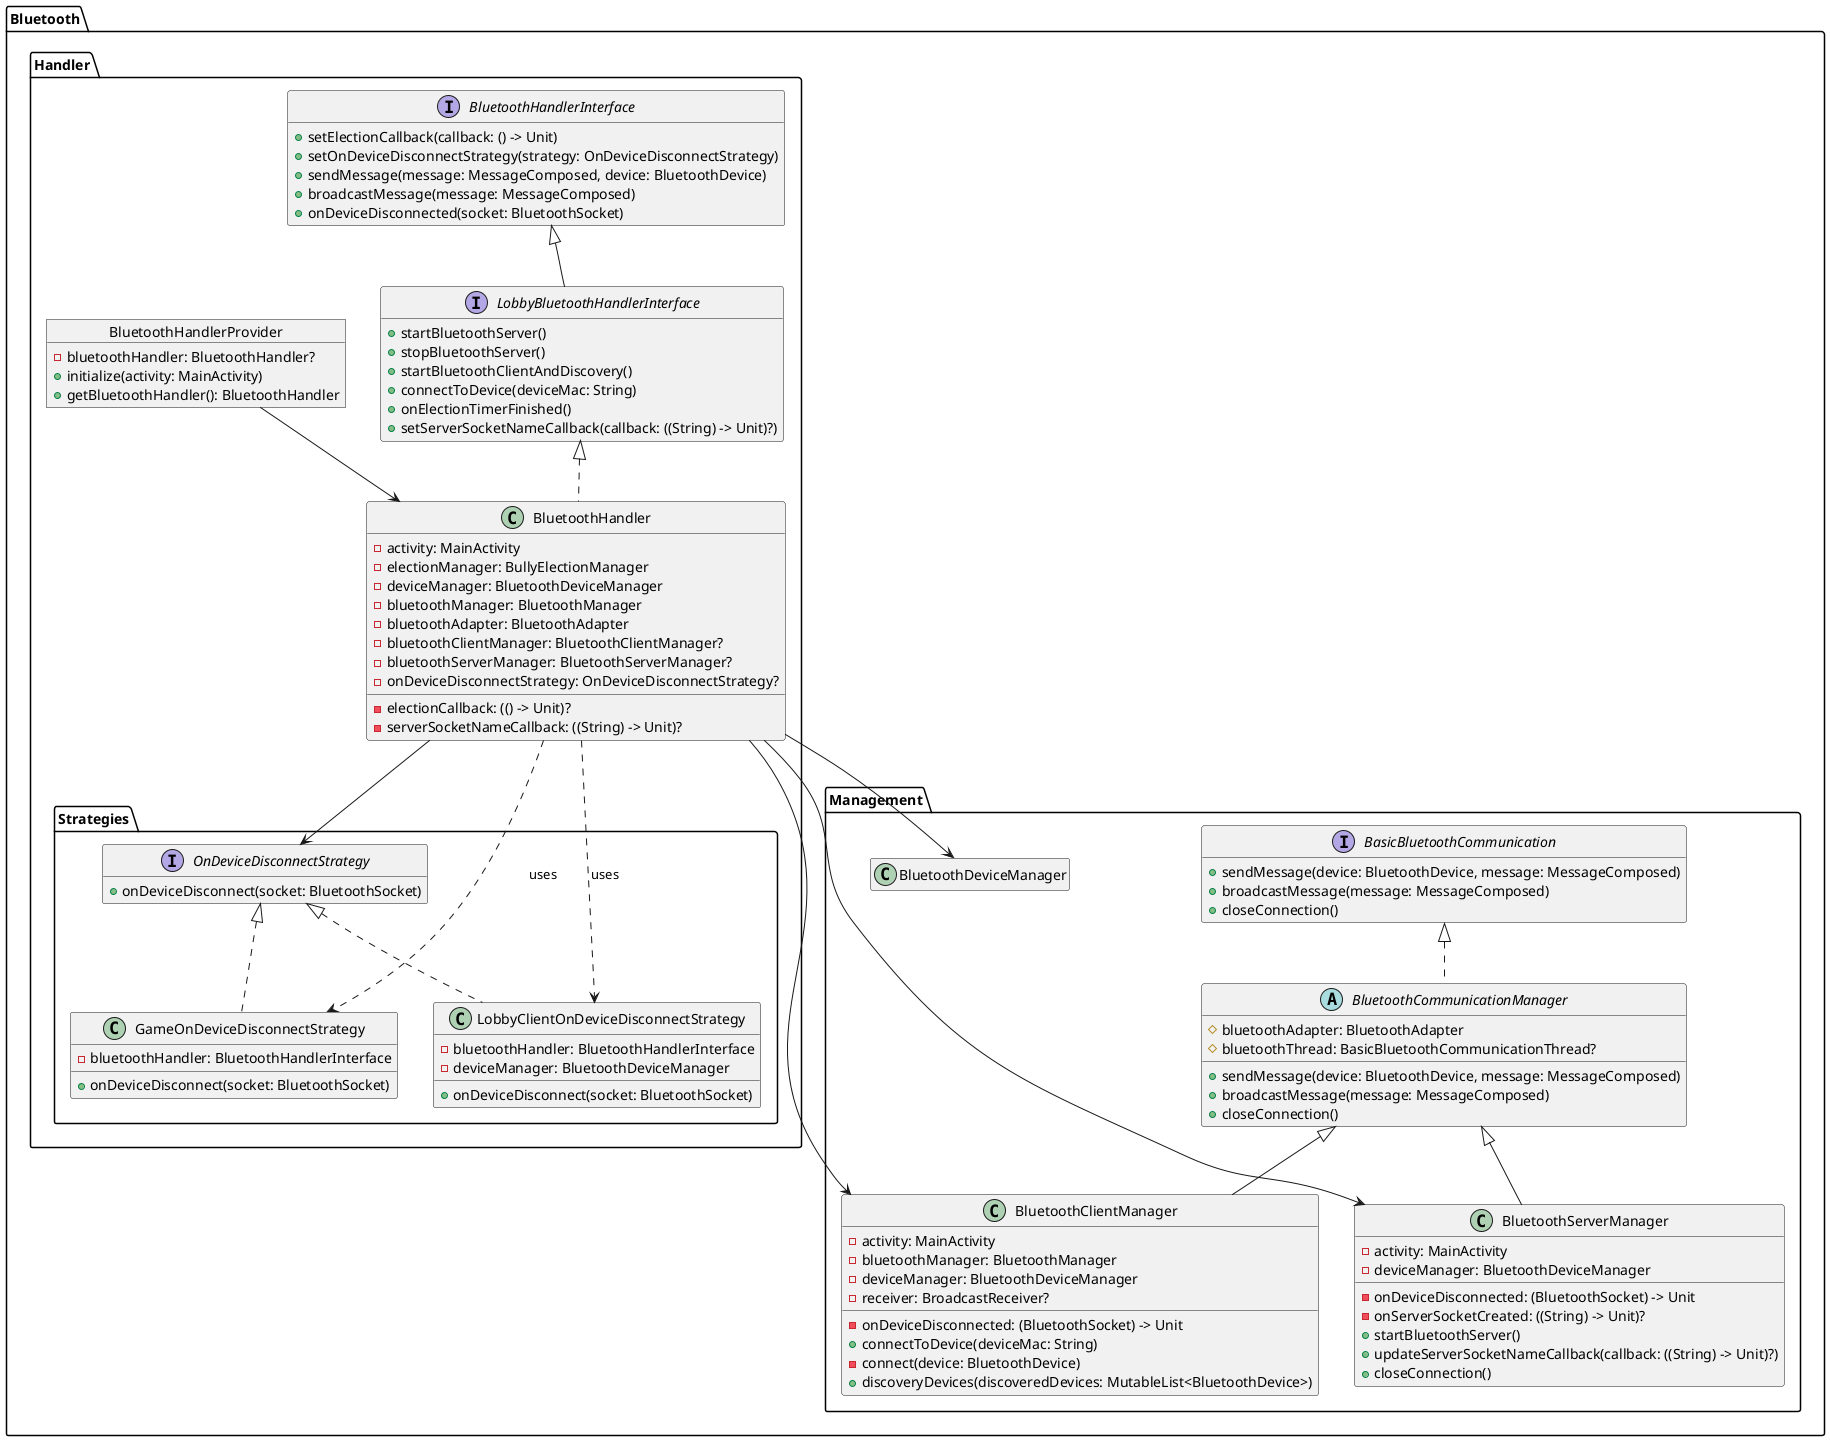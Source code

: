 @startuml
hide empty members
skinparam shadowing false


' Bluetooth
package "Bluetooth" {

' Bluetooth Handler Layer
package "Handler" {
  interface BluetoothHandlerInterface {
    + setElectionCallback(callback: () -> Unit)
    + setOnDeviceDisconnectStrategy(strategy: OnDeviceDisconnectStrategy)
    + sendMessage(message: MessageComposed, device: BluetoothDevice)
    + broadcastMessage(message: MessageComposed)
    + onDeviceDisconnected(socket: BluetoothSocket)
  }

  interface LobbyBluetoothHandlerInterface extends BluetoothHandlerInterface {
    + startBluetoothServer()
    + stopBluetoothServer()
    + startBluetoothClientAndDiscovery()
    + connectToDevice(deviceMac: String)
    + onElectionTimerFinished()
    + setServerSocketNameCallback(callback: ((String) -> Unit)?)
  }

  class BluetoothHandler implements LobbyBluetoothHandlerInterface {
    - activity: MainActivity
    - electionManager: BullyElectionManager
    - deviceManager: BluetoothDeviceManager
    - bluetoothManager: BluetoothManager
    - bluetoothAdapter: BluetoothAdapter
    - bluetoothClientManager: BluetoothClientManager?
    - bluetoothServerManager: BluetoothServerManager?
    - onDeviceDisconnectStrategy: OnDeviceDisconnectStrategy?
    - electionCallback: (() -> Unit)?
    - serverSocketNameCallback: ((String) -> Unit)?
  }

  object BluetoothHandlerProvider {
    - bluetoothHandler: BluetoothHandler?
    + initialize(activity: MainActivity)
    + getBluetoothHandler(): BluetoothHandler
  }

  BluetoothHandlerProvider --> BluetoothHandler

' Strategies
package "Strategies" {
  interface OnDeviceDisconnectStrategy {
    + onDeviceDisconnect(socket: BluetoothSocket)
  }

  class GameOnDeviceDisconnectStrategy implements OnDeviceDisconnectStrategy {
    - bluetoothHandler: BluetoothHandlerInterface
    + onDeviceDisconnect(socket: BluetoothSocket)
  }

  class LobbyClientOnDeviceDisconnectStrategy implements OnDeviceDisconnectStrategy {
    - bluetoothHandler: BluetoothHandlerInterface
    - deviceManager: BluetoothDeviceManager
    + onDeviceDisconnect(socket: BluetoothSocket)
  }
}
}

' Management
package "Management" {
  abstract class BluetoothCommunicationManager implements BasicBluetoothCommunication {
    # bluetoothAdapter: BluetoothAdapter
    # bluetoothThread: BasicBluetoothCommunicationThread?
    + sendMessage(device: BluetoothDevice, message: MessageComposed)
    + broadcastMessage(message: MessageComposed)
    + closeConnection()
  }

  class BluetoothClientManager extends BluetoothCommunicationManager {
    - activity: MainActivity
    - bluetoothManager: BluetoothManager
    - deviceManager: BluetoothDeviceManager
    - onDeviceDisconnected: (BluetoothSocket) -> Unit
    - receiver: BroadcastReceiver?
    + connectToDevice(deviceMac: String)
    - connect(device: BluetoothDevice)
    + discoveryDevices(discoveredDevices: MutableList<BluetoothDevice>)
  }

  class BluetoothServerManager extends BluetoothCommunicationManager {
    - activity: MainActivity
    - deviceManager: BluetoothDeviceManager
    - onDeviceDisconnected: (BluetoothSocket) -> Unit
    - onServerSocketCreated: ((String) -> Unit)?
    + startBluetoothServer()
    + updateServerSocketNameCallback(callback: ((String) -> Unit)?)
    + closeConnection()
  }

  interface BasicBluetoothCommunication {
    + sendMessage(device: BluetoothDevice, message: MessageComposed)
    + broadcastMessage(message: MessageComposed)
    + closeConnection()
  }

  class BluetoothDeviceManager {
      }




}



' Relationships between packages
BluetoothHandler --> BluetoothDeviceManager
BluetoothHandler --> BluetoothClientManager
BluetoothHandler --> BluetoothServerManager
BluetoothHandler --> OnDeviceDisconnectStrategy
BluetoothHandler ..> GameOnDeviceDisconnectStrategy: uses
BluetoothHandler ..> LobbyClientOnDeviceDisconnectStrategy: uses


@enduml